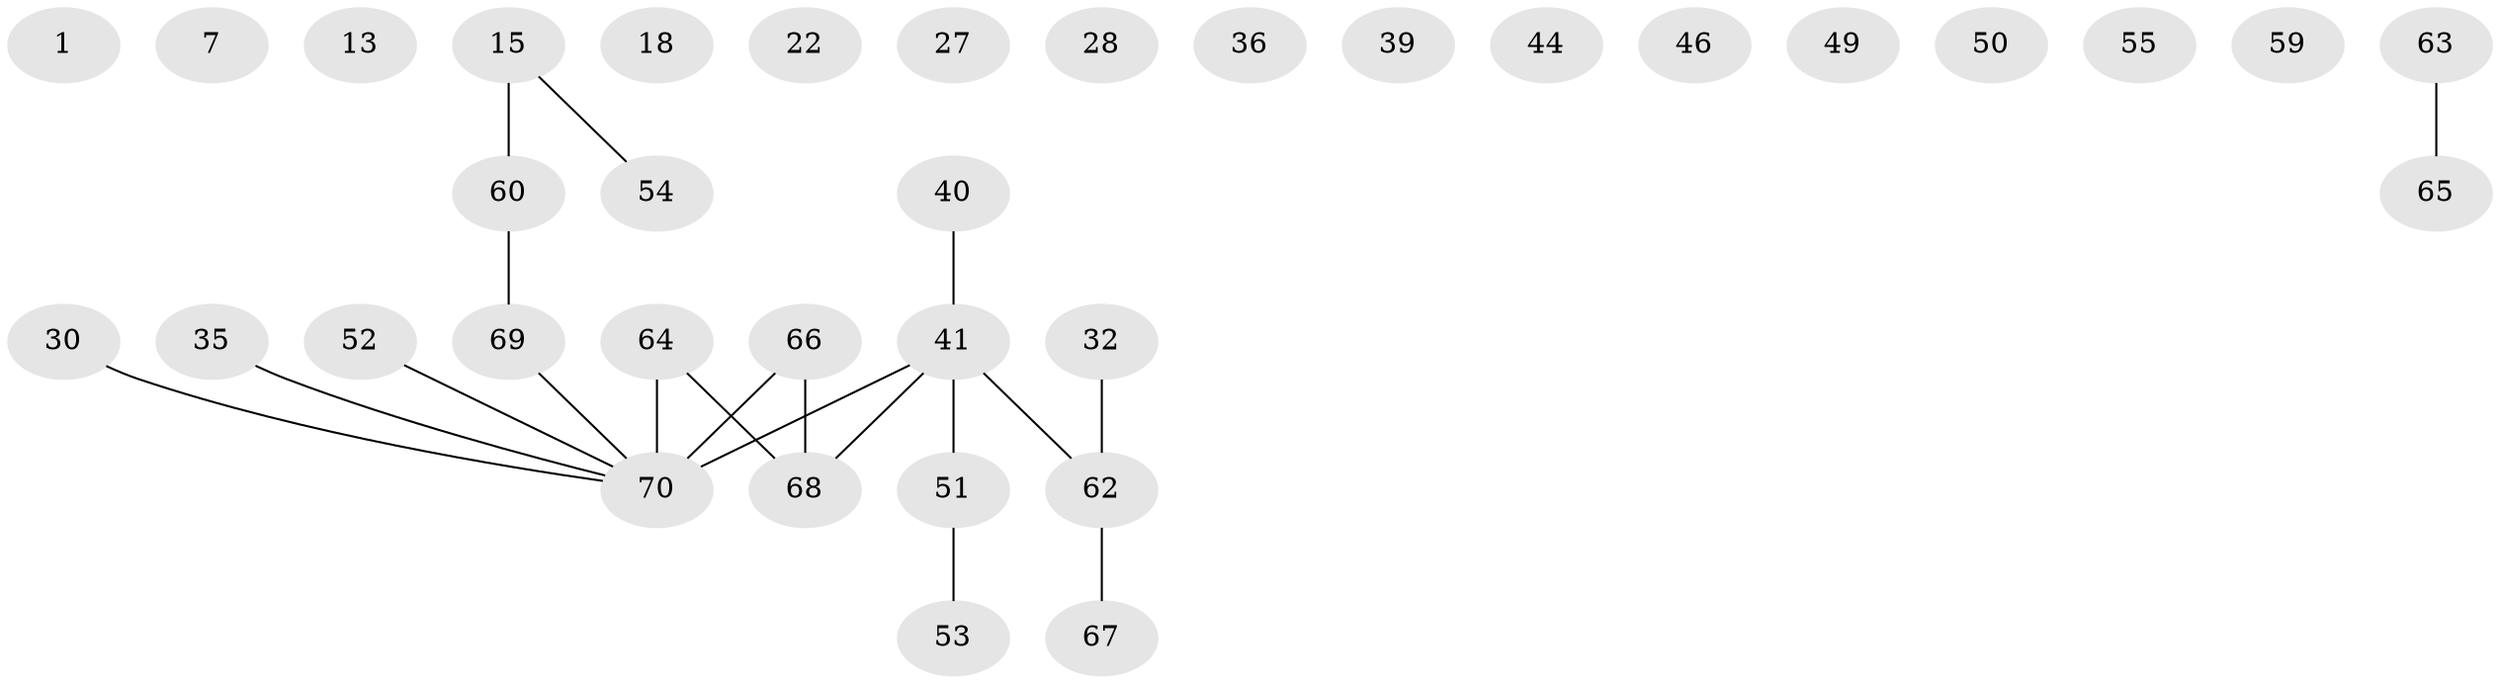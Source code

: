 // original degree distribution, {0: 0.15714285714285714, 3: 0.21428571428571427, 2: 0.2, 1: 0.34285714285714286, 5: 0.04285714285714286, 4: 0.04285714285714286}
// Generated by graph-tools (version 1.1) at 2025/40/03/09/25 04:40:07]
// undirected, 35 vertices, 20 edges
graph export_dot {
graph [start="1"]
  node [color=gray90,style=filled];
  1;
  7;
  13;
  15;
  18;
  22;
  27 [super="+5"];
  28 [super="+4"];
  30;
  32;
  35;
  36;
  39 [super="+29"];
  40;
  41 [super="+3+17+21+8+25+23"];
  44;
  46 [super="+26"];
  49;
  50;
  51 [super="+48"];
  52;
  53;
  54 [super="+33"];
  55;
  59;
  60 [super="+9"];
  62;
  63;
  64 [super="+37"];
  65;
  66 [super="+58+45"];
  67;
  68 [super="+34+57+61"];
  69 [super="+38"];
  70 [super="+14+16+42+56+43"];
  15 -- 60 [weight=2];
  15 -- 54;
  30 -- 70;
  32 -- 62;
  35 -- 70;
  40 -- 41;
  41 -- 62 [weight=3];
  41 -- 51;
  41 -- 68 [weight=2];
  41 -- 70 [weight=3];
  51 -- 53;
  52 -- 70;
  60 -- 69;
  62 -- 67;
  63 -- 65;
  64 -- 70;
  64 -- 68 [weight=2];
  66 -- 68;
  66 -- 70;
  69 -- 70;
}
